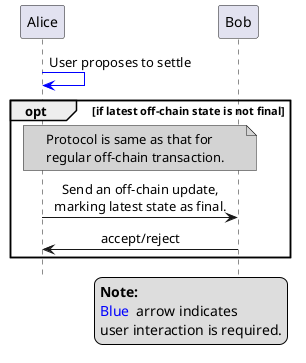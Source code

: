 @startuml register_generic_finalize
hide footbox
skinparam SequenceMessageAlign center

participant "Alice" as alice
participant "Bob" as bob

alice -[#blue]> alice: User proposes to settle
opt if latest off-chain state is not final
note over alice, bob #LightGray
Protocol is same as that for
regular off-chain transaction.
endnote
alice -> bob: Send an off-chain update,\nmarking latest state as final.
alice <- bob: accept/reject
end

legend bottom right
<b>Note:</b>
<color:blue>Blue </color> arrow indicates
user interaction is required.
endlegend

@enduml
